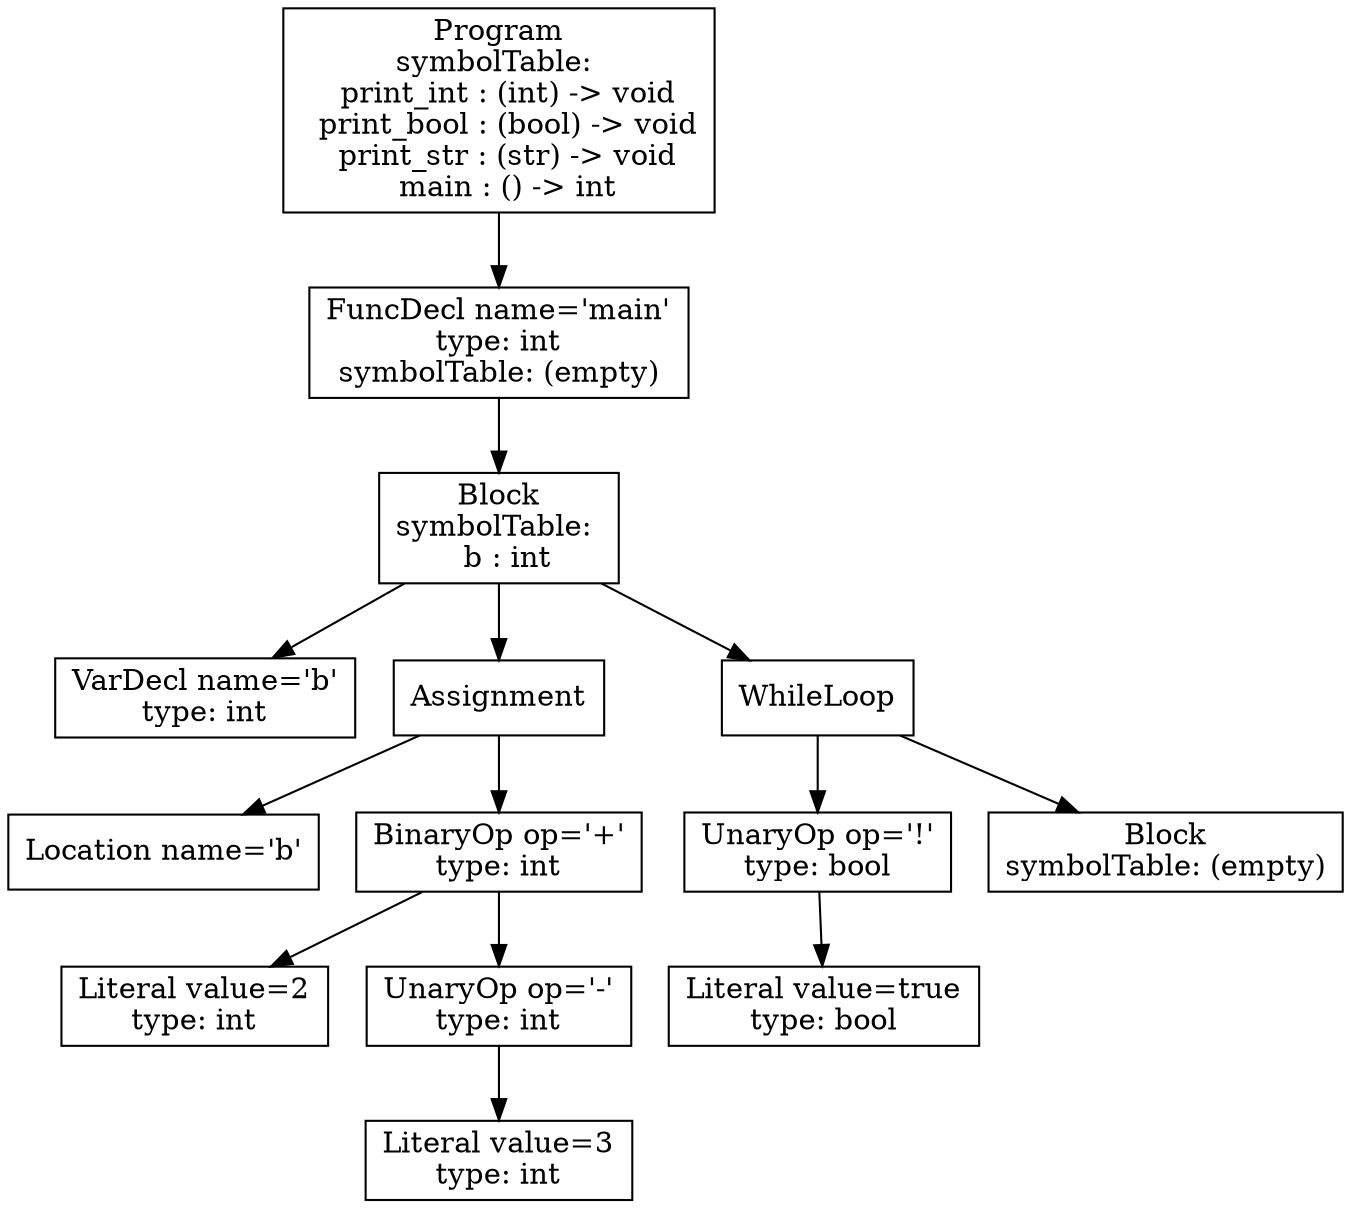 digraph AST {
3 [shape=box, label="VarDecl name='b'\ntype: int"];
5 [shape=box, label="Location name='b'"];
7 [shape=box, label="Literal value=2\ntype: int"];
9 [shape=box, label="Literal value=3\ntype: int"];
8 [shape=box, label="UnaryOp op='-'\ntype: int"];
8 -> 9;
6 [shape=box, label="BinaryOp op='+'\ntype: int"];
6 -> 7;
6 -> 8;
4 [shape=box, label="Assignment"];
4 -> 5;
4 -> 6;
12 [shape=box, label="Literal value=true\ntype: bool"];
11 [shape=box, label="UnaryOp op='!'\ntype: bool"];
11 -> 12;
13 [shape=box, label="Block\nsymbolTable: (empty)"];
10 [shape=box, label="WhileLoop"];
10 -> 11;
10 -> 13;
2 [shape=box, label="Block\nsymbolTable: \n  b : int"];
2 -> 3;
2 -> 4;
2 -> 10;
1 [shape=box, label="FuncDecl name='main'\ntype: int\nsymbolTable: (empty)"];
1 -> 2;
0 [shape=box, label="Program\nsymbolTable: \n  print_int : (int) -> void\n  print_bool : (bool) -> void\n  print_str : (str) -> void\n  main : () -> int"];
0 -> 1;
}
